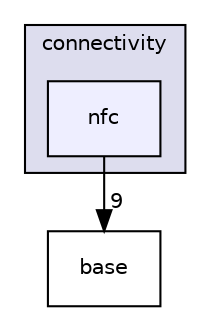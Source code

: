 digraph G {
  compound=true
  node [ fontsize="10", fontname="Helvetica"];
  edge [ labelfontsize="10", labelfontname="Helvetica"];
  subgraph clusterdir_b99e004ae81635e1f5f7317a998851cf {
    graph [ bgcolor="#ddddee", pencolor="black", label="connectivity" fontname="Helvetica", fontsize="10", URL="dir_b99e004ae81635e1f5f7317a998851cf.html"]
  dir_8d4a7aa5eed60c5b2a9bcba297e70ba0 [shape=box, label="nfc", style="filled", fillcolor="#eeeeff", pencolor="black", URL="dir_8d4a7aa5eed60c5b2a9bcba297e70ba0.html"];
  }
  dir_96bebcbd622f6ba3e4502d519ed457a0 [shape=box label="base" URL="dir_96bebcbd622f6ba3e4502d519ed457a0.html"];
  dir_8d4a7aa5eed60c5b2a9bcba297e70ba0->dir_96bebcbd622f6ba3e4502d519ed457a0 [headlabel="9", labeldistance=1.5 headhref="dir_000010_000005.html"];
}
